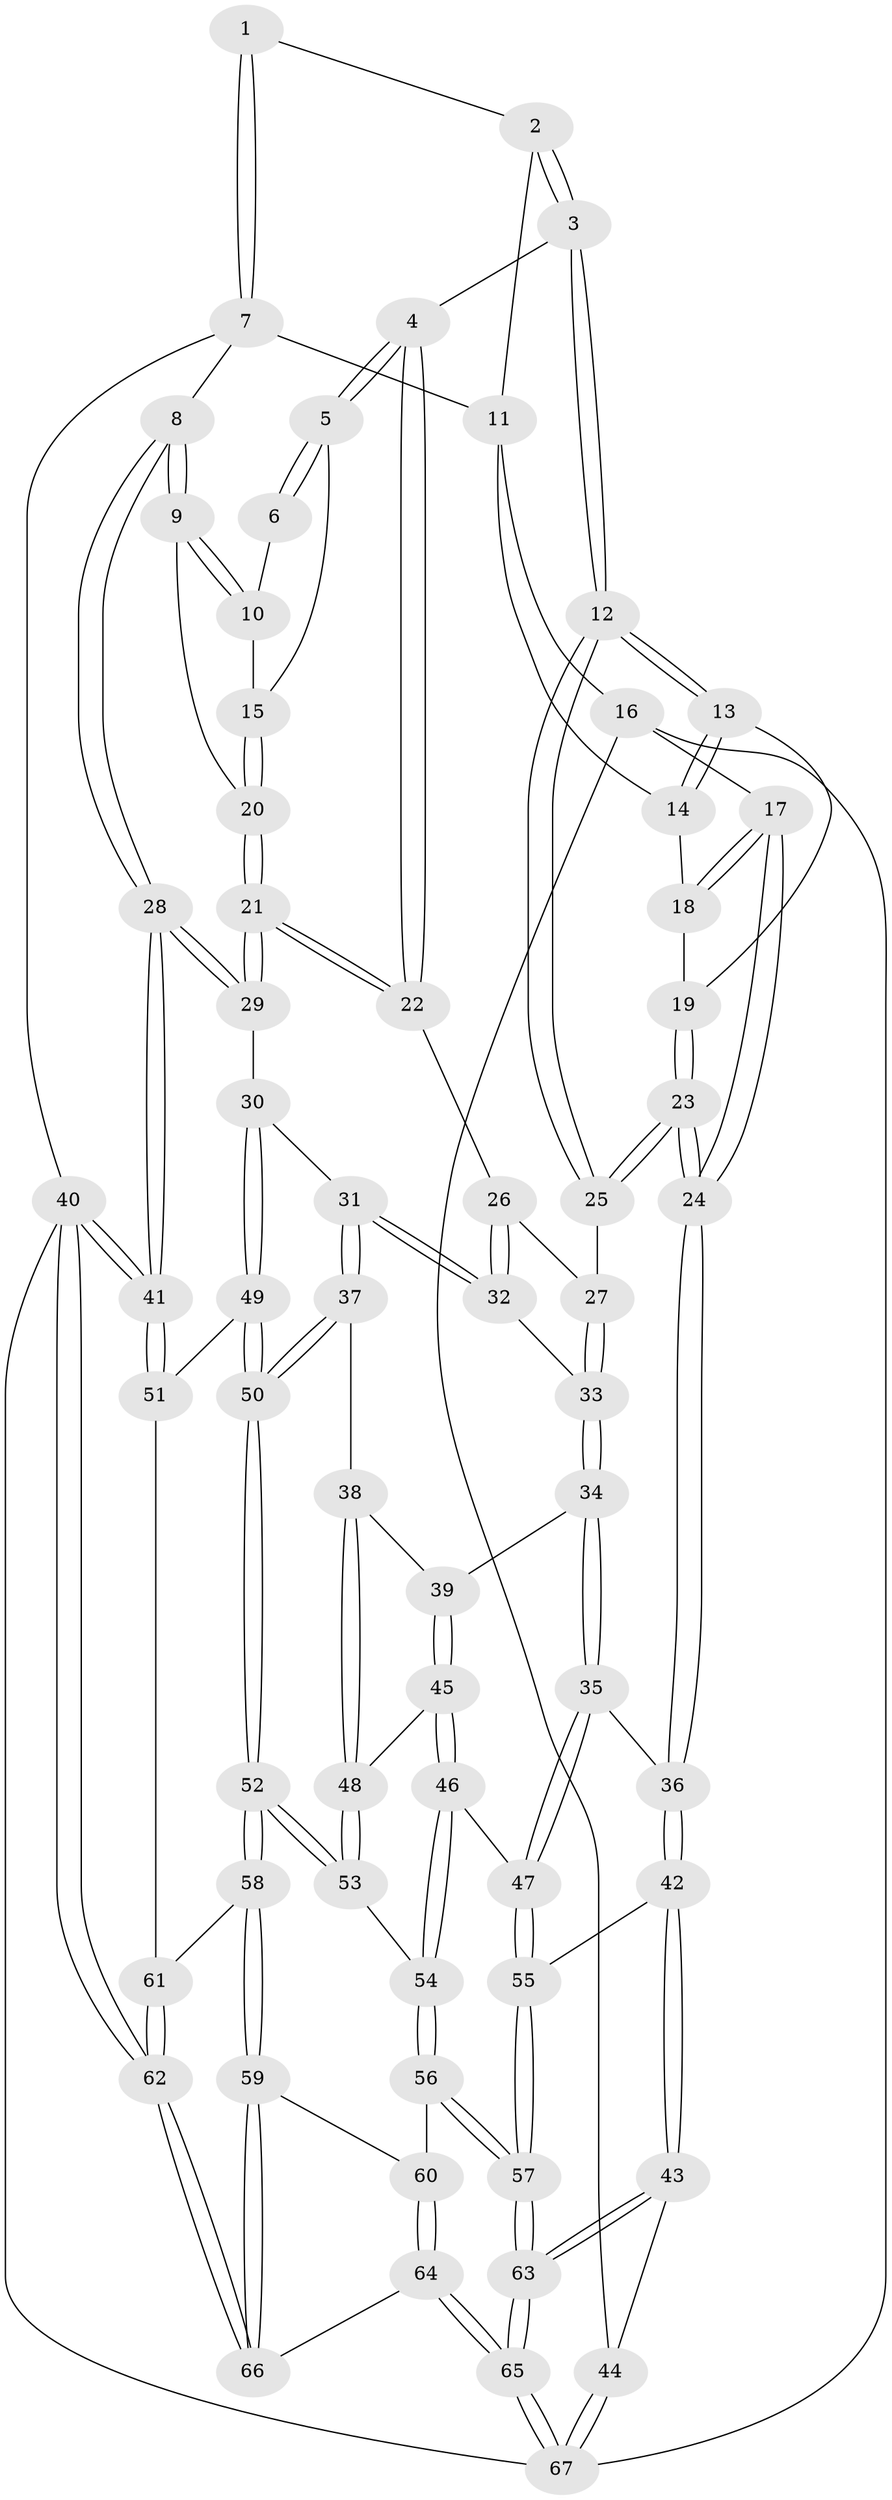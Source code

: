 // coarse degree distribution, {4: 0.0425531914893617, 3: 0.7872340425531915, 6: 0.0425531914893617, 5: 0.06382978723404255, 2: 0.06382978723404255}
// Generated by graph-tools (version 1.1) at 2025/54/03/04/25 22:54:21]
// undirected, 67 vertices, 164 edges
graph export_dot {
  node [color=gray90,style=filled];
  1 [pos="+0.7910652029358667+0"];
  2 [pos="+0.48933398625587493+0"];
  3 [pos="+0.5694375213296078+0.16771832630736272"];
  4 [pos="+0.6335447661415285+0.16593669053593854"];
  5 [pos="+0.7320281753494472+0.10301240866211807"];
  6 [pos="+0.7855400146924587+0"];
  7 [pos="+1+0"];
  8 [pos="+1+0"];
  9 [pos="+1+0.008582399317657105"];
  10 [pos="+0.8552198741467087+0.08542441425610157"];
  11 [pos="+0.30430846581907034+0"];
  12 [pos="+0.5539033058579262+0.18706446859843062"];
  13 [pos="+0.3410622503795456+0.12074266322168084"];
  14 [pos="+0.28000830352540784+0"];
  15 [pos="+0.8187442793718045+0.14007466158248008"];
  16 [pos="+0+0.270161852653626"];
  17 [pos="+0+0.27780218603985846"];
  18 [pos="+0.17000489079322126+0.08129003388175503"];
  19 [pos="+0.30624498666777644+0.21881761102356412"];
  20 [pos="+0.8828478488580115+0.235087661695981"];
  21 [pos="+0.8638890110952002+0.27745277897774506"];
  22 [pos="+0.7786235353448357+0.296203880862595"];
  23 [pos="+0.2832550251889858+0.4128350741380288"];
  24 [pos="+0.27452458068457425+0.4226643693330473"];
  25 [pos="+0.5178085419463723+0.282418510886514"];
  26 [pos="+0.7700703879782087+0.3079083161908605"];
  27 [pos="+0.5930323245261679+0.3574674372980161"];
  28 [pos="+1+0.49040575718132917"];
  29 [pos="+0.9722437524282102+0.46764850037409195"];
  30 [pos="+0.8497787676875614+0.5415760686207848"];
  31 [pos="+0.7753481642292146+0.5390124948634314"];
  32 [pos="+0.7477801131053886+0.4036636960693074"];
  33 [pos="+0.6037779528831073+0.38282118374175755"];
  34 [pos="+0.6156194863956295+0.49645571940888067"];
  35 [pos="+0.354160809053302+0.5157310072621458"];
  36 [pos="+0.2761092298259253+0.4302892592417753"];
  37 [pos="+0.7454045292589401+0.5521762228575205"];
  38 [pos="+0.6721716806912204+0.5274981417207258"];
  39 [pos="+0.631430186293838+0.5123418629852269"];
  40 [pos="+1+1"];
  41 [pos="+1+0.8634658097315336"];
  42 [pos="+0.09861025753959966+0.6921156873561043"];
  43 [pos="+0.020258201757395677+0.7274096050629751"];
  44 [pos="+0+0.7477419468091967"];
  45 [pos="+0.5655651493145641+0.6087144290632761"];
  46 [pos="+0.41450687971142286+0.6260262968391431"];
  47 [pos="+0.39283965484703304+0.6073610905360118"];
  48 [pos="+0.5940373303904956+0.6553574310064829"];
  49 [pos="+0.8923076432284652+0.7075702023658303"];
  50 [pos="+0.6760304719115191+0.750551894551303"];
  51 [pos="+0.9382004253000614+0.7618519658076313"];
  52 [pos="+0.6708954351987604+0.7576204405565263"];
  53 [pos="+0.640224252955321+0.7459764389920962"];
  54 [pos="+0.4802185380973969+0.7370702250474469"];
  55 [pos="+0.273612864713351+0.789389565059383"];
  56 [pos="+0.44424523779316805+0.8268734671663839"];
  57 [pos="+0.3069755884927582+0.8778461189121799"];
  58 [pos="+0.6928257020088241+0.8551940817801821"];
  59 [pos="+0.6839657878437994+0.9020757155965521"];
  60 [pos="+0.4665448916611024+0.8511363805303157"];
  61 [pos="+0.8634137588684216+0.8164952292465253"];
  62 [pos="+0.9217949756697246+1"];
  63 [pos="+0.25260113101090537+1"];
  64 [pos="+0.5235810311859953+1"];
  65 [pos="+0.2440892765348617+1"];
  66 [pos="+0.700110635821584+1"];
  67 [pos="+0+1"];
  1 -- 2;
  1 -- 7;
  1 -- 7;
  2 -- 3;
  2 -- 3;
  2 -- 11;
  3 -- 4;
  3 -- 12;
  3 -- 12;
  4 -- 5;
  4 -- 5;
  4 -- 22;
  4 -- 22;
  5 -- 6;
  5 -- 6;
  5 -- 15;
  6 -- 10;
  7 -- 8;
  7 -- 11;
  7 -- 40;
  8 -- 9;
  8 -- 9;
  8 -- 28;
  8 -- 28;
  9 -- 10;
  9 -- 10;
  9 -- 20;
  10 -- 15;
  11 -- 14;
  11 -- 16;
  12 -- 13;
  12 -- 13;
  12 -- 25;
  12 -- 25;
  13 -- 14;
  13 -- 14;
  13 -- 19;
  14 -- 18;
  15 -- 20;
  15 -- 20;
  16 -- 17;
  16 -- 44;
  16 -- 67;
  17 -- 18;
  17 -- 18;
  17 -- 24;
  17 -- 24;
  18 -- 19;
  19 -- 23;
  19 -- 23;
  20 -- 21;
  20 -- 21;
  21 -- 22;
  21 -- 22;
  21 -- 29;
  21 -- 29;
  22 -- 26;
  23 -- 24;
  23 -- 24;
  23 -- 25;
  23 -- 25;
  24 -- 36;
  24 -- 36;
  25 -- 27;
  26 -- 27;
  26 -- 32;
  26 -- 32;
  27 -- 33;
  27 -- 33;
  28 -- 29;
  28 -- 29;
  28 -- 41;
  28 -- 41;
  29 -- 30;
  30 -- 31;
  30 -- 49;
  30 -- 49;
  31 -- 32;
  31 -- 32;
  31 -- 37;
  31 -- 37;
  32 -- 33;
  33 -- 34;
  33 -- 34;
  34 -- 35;
  34 -- 35;
  34 -- 39;
  35 -- 36;
  35 -- 47;
  35 -- 47;
  36 -- 42;
  36 -- 42;
  37 -- 38;
  37 -- 50;
  37 -- 50;
  38 -- 39;
  38 -- 48;
  38 -- 48;
  39 -- 45;
  39 -- 45;
  40 -- 41;
  40 -- 41;
  40 -- 62;
  40 -- 62;
  40 -- 67;
  41 -- 51;
  41 -- 51;
  42 -- 43;
  42 -- 43;
  42 -- 55;
  43 -- 44;
  43 -- 63;
  43 -- 63;
  44 -- 67;
  44 -- 67;
  45 -- 46;
  45 -- 46;
  45 -- 48;
  46 -- 47;
  46 -- 54;
  46 -- 54;
  47 -- 55;
  47 -- 55;
  48 -- 53;
  48 -- 53;
  49 -- 50;
  49 -- 50;
  49 -- 51;
  50 -- 52;
  50 -- 52;
  51 -- 61;
  52 -- 53;
  52 -- 53;
  52 -- 58;
  52 -- 58;
  53 -- 54;
  54 -- 56;
  54 -- 56;
  55 -- 57;
  55 -- 57;
  56 -- 57;
  56 -- 57;
  56 -- 60;
  57 -- 63;
  57 -- 63;
  58 -- 59;
  58 -- 59;
  58 -- 61;
  59 -- 60;
  59 -- 66;
  59 -- 66;
  60 -- 64;
  60 -- 64;
  61 -- 62;
  61 -- 62;
  62 -- 66;
  62 -- 66;
  63 -- 65;
  63 -- 65;
  64 -- 65;
  64 -- 65;
  64 -- 66;
  65 -- 67;
  65 -- 67;
}
